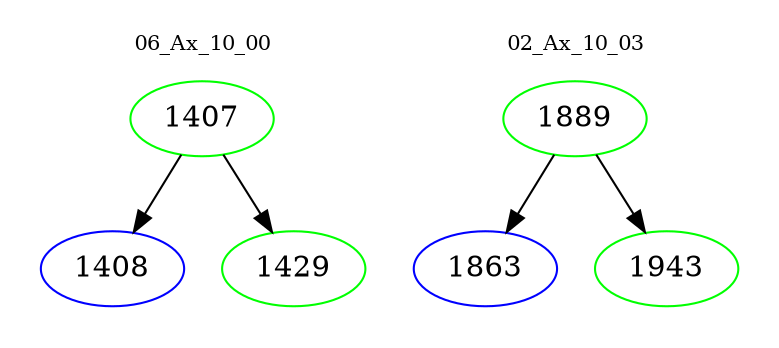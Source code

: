digraph{
subgraph cluster_0 {
color = white
label = "06_Ax_10_00";
fontsize=10;
T0_1407 [label="1407", color="green"]
T0_1407 -> T0_1408 [color="black"]
T0_1408 [label="1408", color="blue"]
T0_1407 -> T0_1429 [color="black"]
T0_1429 [label="1429", color="green"]
}
subgraph cluster_1 {
color = white
label = "02_Ax_10_03";
fontsize=10;
T1_1889 [label="1889", color="green"]
T1_1889 -> T1_1863 [color="black"]
T1_1863 [label="1863", color="blue"]
T1_1889 -> T1_1943 [color="black"]
T1_1943 [label="1943", color="green"]
}
}
